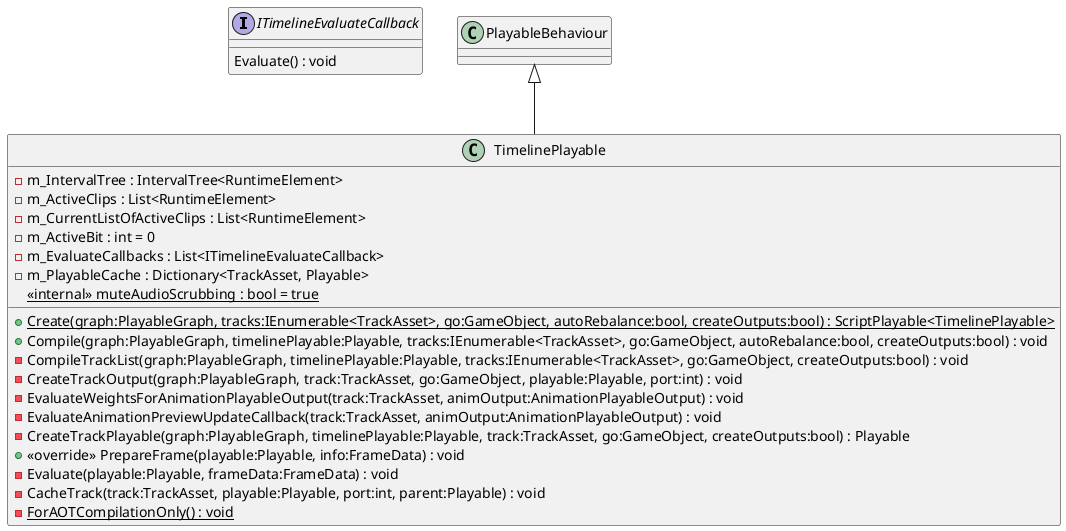 @startuml
interface ITimelineEvaluateCallback {
    Evaluate() : void
}
class TimelinePlayable {
    - m_IntervalTree : IntervalTree<RuntimeElement>
    - m_ActiveClips : List<RuntimeElement>
    - m_CurrentListOfActiveClips : List<RuntimeElement>
    - m_ActiveBit : int = 0
    - m_EvaluateCallbacks : List<ITimelineEvaluateCallback>
    - m_PlayableCache : Dictionary<TrackAsset, Playable>
    <<internal>> {static} muteAudioScrubbing : bool = true
    + {static} Create(graph:PlayableGraph, tracks:IEnumerable<TrackAsset>, go:GameObject, autoRebalance:bool, createOutputs:bool) : ScriptPlayable<TimelinePlayable>
    + Compile(graph:PlayableGraph, timelinePlayable:Playable, tracks:IEnumerable<TrackAsset>, go:GameObject, autoRebalance:bool, createOutputs:bool) : void
    - CompileTrackList(graph:PlayableGraph, timelinePlayable:Playable, tracks:IEnumerable<TrackAsset>, go:GameObject, createOutputs:bool) : void
    - CreateTrackOutput(graph:PlayableGraph, track:TrackAsset, go:GameObject, playable:Playable, port:int) : void
    - EvaluateWeightsForAnimationPlayableOutput(track:TrackAsset, animOutput:AnimationPlayableOutput) : void
    - EvaluateAnimationPreviewUpdateCallback(track:TrackAsset, animOutput:AnimationPlayableOutput) : void
    - CreateTrackPlayable(graph:PlayableGraph, timelinePlayable:Playable, track:TrackAsset, go:GameObject, createOutputs:bool) : Playable
    + <<override>> PrepareFrame(playable:Playable, info:FrameData) : void
    - Evaluate(playable:Playable, frameData:FrameData) : void
    - CacheTrack(track:TrackAsset, playable:Playable, port:int, parent:Playable) : void
    {static} - ForAOTCompilationOnly() : void
}
PlayableBehaviour <|-- TimelinePlayable
@enduml
